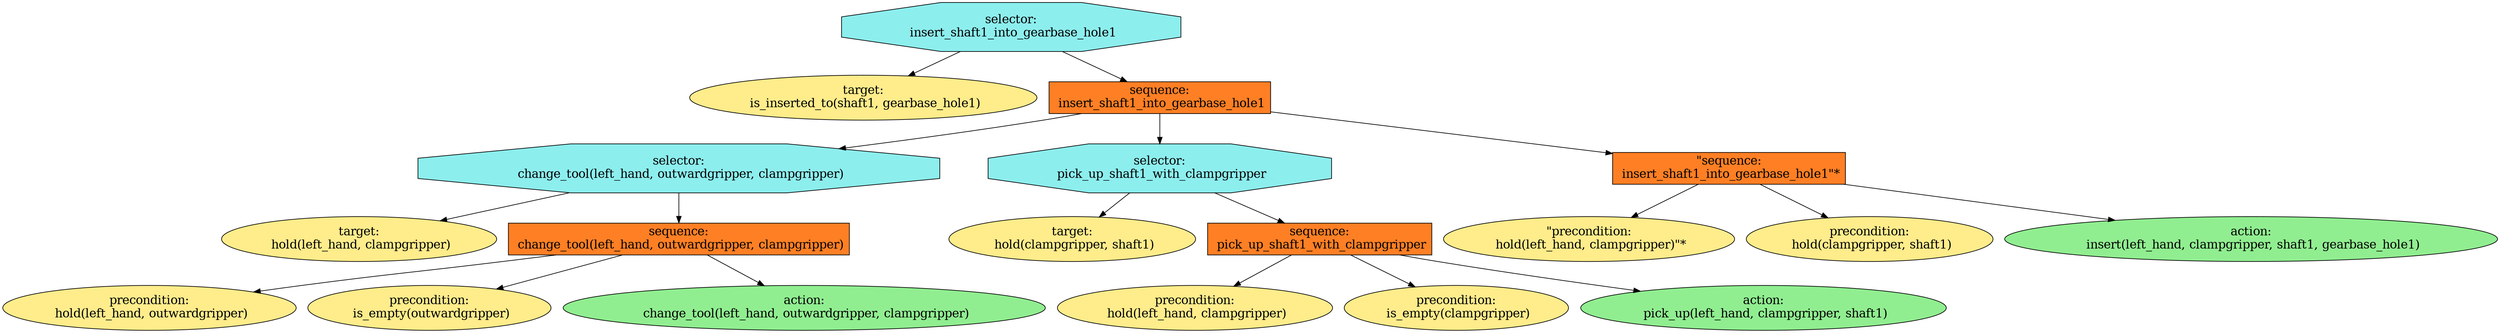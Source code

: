 digraph pastafarianism {
ordering=out;
graph [fontname="times-roman"];
node [fontname="times-roman"];
edge [fontname="times-roman"];
"selector:
 insert_shaft1_into_gearbase_hole1" [fillcolor=darkslategray2, fontcolor=black, fontsize=18, label="selector:
 insert_shaft1_into_gearbase_hole1", shape=octagon, style=filled];
"target:
 is_inserted_to(shaft1, gearbase_hole1)" [fillcolor=lightgoldenrod1, fontcolor=black, fontsize=18, label="target:
 is_inserted_to(shaft1, gearbase_hole1)", shape=ellipse, style=filled];
"selector:
 insert_shaft1_into_gearbase_hole1" -> "target:
 is_inserted_to(shaft1, gearbase_hole1)";
"sequence:
 insert_shaft1_into_gearbase_hole1" [fillcolor=chocolate1, fontcolor=black, fontsize=18, label="sequence:
 insert_shaft1_into_gearbase_hole1", shape=box, style=filled];
"selector:
 insert_shaft1_into_gearbase_hole1" -> "sequence:
 insert_shaft1_into_gearbase_hole1";
"selector:
 change_tool(left_hand, outwardgripper, clampgripper)" [fillcolor=darkslategray2, fontcolor=black, fontsize=18, label="selector:
 change_tool(left_hand, outwardgripper, clampgripper)", shape=octagon, style=filled];
"sequence:
 insert_shaft1_into_gearbase_hole1" -> "selector:
 change_tool(left_hand, outwardgripper, clampgripper)";
"target:
 hold(left_hand, clampgripper)" [fillcolor=lightgoldenrod1, fontcolor=black, fontsize=18, label="target:
 hold(left_hand, clampgripper)", shape=ellipse, style=filled];
"selector:
 change_tool(left_hand, outwardgripper, clampgripper)" -> "target:
 hold(left_hand, clampgripper)";
"sequence:
 change_tool(left_hand, outwardgripper, clampgripper)" [fillcolor=chocolate1, fontcolor=black, fontsize=18, label="sequence:
 change_tool(left_hand, outwardgripper, clampgripper)", shape=box, style=filled];
"selector:
 change_tool(left_hand, outwardgripper, clampgripper)" -> "sequence:
 change_tool(left_hand, outwardgripper, clampgripper)";
"precondition:
 hold(left_hand, outwardgripper)" [fillcolor=lightgoldenrod1, fontcolor=black, fontsize=18, label="precondition:
 hold(left_hand, outwardgripper)", shape=ellipse, style=filled];
"sequence:
 change_tool(left_hand, outwardgripper, clampgripper)" -> "precondition:
 hold(left_hand, outwardgripper)";
"precondition:
 is_empty(outwardgripper)" [fillcolor=lightgoldenrod1, fontcolor=black, fontsize=18, label="precondition:
 is_empty(outwardgripper)", shape=ellipse, style=filled];
"sequence:
 change_tool(left_hand, outwardgripper, clampgripper)" -> "precondition:
 is_empty(outwardgripper)";
"action:
 change_tool(left_hand, outwardgripper, clampgripper)" [fillcolor=lightgreen, fontcolor=black, fontsize=18, label="action:
 change_tool(left_hand, outwardgripper, clampgripper)", shape=ellipse, style=filled];
"sequence:
 change_tool(left_hand, outwardgripper, clampgripper)" -> "action:
 change_tool(left_hand, outwardgripper, clampgripper)";
"selector:
 pick_up_shaft1_with_clampgripper" [fillcolor=darkslategray2, fontcolor=black, fontsize=18, label="selector:
 pick_up_shaft1_with_clampgripper", shape=octagon, style=filled];
"sequence:
 insert_shaft1_into_gearbase_hole1" -> "selector:
 pick_up_shaft1_with_clampgripper";
"target:
 hold(clampgripper, shaft1)" [fillcolor=lightgoldenrod1, fontcolor=black, fontsize=18, label="target:
 hold(clampgripper, shaft1)", shape=ellipse, style=filled];
"selector:
 pick_up_shaft1_with_clampgripper" -> "target:
 hold(clampgripper, shaft1)";
"sequence:
 pick_up_shaft1_with_clampgripper" [fillcolor=chocolate1, fontcolor=black, fontsize=18, label="sequence:
 pick_up_shaft1_with_clampgripper", shape=box, style=filled];
"selector:
 pick_up_shaft1_with_clampgripper" -> "sequence:
 pick_up_shaft1_with_clampgripper";
"precondition:
 hold(left_hand, clampgripper)" [fillcolor=lightgoldenrod1, fontcolor=black, fontsize=18, label="precondition:
 hold(left_hand, clampgripper)", shape=ellipse, style=filled];
"sequence:
 pick_up_shaft1_with_clampgripper" -> "precondition:
 hold(left_hand, clampgripper)";
"precondition:
 is_empty(clampgripper)" [fillcolor=lightgoldenrod1, fontcolor=black, fontsize=18, label="precondition:
 is_empty(clampgripper)", shape=ellipse, style=filled];
"sequence:
 pick_up_shaft1_with_clampgripper" -> "precondition:
 is_empty(clampgripper)";
"action:
 pick_up(left_hand, clampgripper, shaft1)" [fillcolor=lightgreen, fontcolor=black, fontsize=18, label="action:
 pick_up(left_hand, clampgripper, shaft1)", shape=ellipse, style=filled];
"sequence:
 pick_up_shaft1_with_clampgripper" -> "action:
 pick_up(left_hand, clampgripper, shaft1)";
"\"sequence:\n insert_shaft1_into_gearbase_hole1\"*" [fillcolor=chocolate1, fontcolor=black, fontsize=18, label="\"sequence:\n insert_shaft1_into_gearbase_hole1\"*", shape=box, style=filled];
"sequence:
 insert_shaft1_into_gearbase_hole1" -> "\"sequence:\n insert_shaft1_into_gearbase_hole1\"*";
"\"precondition:\n hold(left_hand, clampgripper)\"*" [fillcolor=lightgoldenrod1, fontcolor=black, fontsize=18, label="\"precondition:\n hold(left_hand, clampgripper)\"*", shape=ellipse, style=filled];
"\"sequence:\n insert_shaft1_into_gearbase_hole1\"*" -> "\"precondition:\n hold(left_hand, clampgripper)\"*";
"precondition:
 hold(clampgripper, shaft1)" [fillcolor=lightgoldenrod1, fontcolor=black, fontsize=18, label="precondition:
 hold(clampgripper, shaft1)", shape=ellipse, style=filled];
"\"sequence:\n insert_shaft1_into_gearbase_hole1\"*" -> "precondition:
 hold(clampgripper, shaft1)";
"action:
 insert(left_hand, clampgripper, shaft1, gearbase_hole1)" [fillcolor=lightgreen, fontcolor=black, fontsize=18, label="action:
 insert(left_hand, clampgripper, shaft1, gearbase_hole1)", shape=ellipse, style=filled];
"\"sequence:\n insert_shaft1_into_gearbase_hole1\"*" -> "action:
 insert(left_hand, clampgripper, shaft1, gearbase_hole1)";
}
